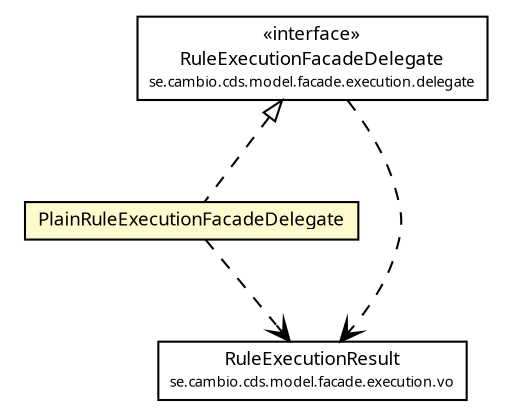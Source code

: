#!/usr/local/bin/dot
#
# Class diagram 
# Generated by UMLGraph version R5_6 (http://www.umlgraph.org/)
#

digraph G {
	edge [fontname="Trebuchet MS",fontsize=10,labelfontname="Trebuchet MS",labelfontsize=10];
	node [fontname="Trebuchet MS",fontsize=10,shape=plaintext];
	nodesep=0.25;
	ranksep=0.5;
	// se.cambio.cds.model.facade.execution.delegate.RuleExecutionFacadeDelegate
	c274461 [label=<<table title="se.cambio.cds.model.facade.execution.delegate.RuleExecutionFacadeDelegate" border="0" cellborder="1" cellspacing="0" cellpadding="2" port="p" href="../delegate/RuleExecutionFacadeDelegate.html">
		<tr><td><table border="0" cellspacing="0" cellpadding="1">
<tr><td align="center" balign="center"> &#171;interface&#187; </td></tr>
<tr><td align="center" balign="center"><font face="Trebuchet MS"> RuleExecutionFacadeDelegate </font></td></tr>
<tr><td align="center" balign="center"><font face="Trebuchet MS" point-size="7.0"> se.cambio.cds.model.facade.execution.delegate </font></td></tr>
		</table></td></tr>
		</table>>, URL="../delegate/RuleExecutionFacadeDelegate.html", fontname="Trebuchet MS", fontcolor="black", fontsize=9.0];
	// se.cambio.cds.model.facade.execution.plain.PlainRuleExecutionFacadeDelegate
	c274463 [label=<<table title="se.cambio.cds.model.facade.execution.plain.PlainRuleExecutionFacadeDelegate" border="0" cellborder="1" cellspacing="0" cellpadding="2" port="p" bgcolor="lemonChiffon" href="./PlainRuleExecutionFacadeDelegate.html">
		<tr><td><table border="0" cellspacing="0" cellpadding="1">
<tr><td align="center" balign="center"><font face="Trebuchet MS"> PlainRuleExecutionFacadeDelegate </font></td></tr>
		</table></td></tr>
		</table>>, URL="./PlainRuleExecutionFacadeDelegate.html", fontname="Trebuchet MS", fontcolor="black", fontsize=9.0];
	// se.cambio.cds.model.facade.execution.vo.RuleExecutionResult
	c274466 [label=<<table title="se.cambio.cds.model.facade.execution.vo.RuleExecutionResult" border="0" cellborder="1" cellspacing="0" cellpadding="2" port="p" href="../vo/RuleExecutionResult.html">
		<tr><td><table border="0" cellspacing="0" cellpadding="1">
<tr><td align="center" balign="center"><font face="Trebuchet MS"> RuleExecutionResult </font></td></tr>
<tr><td align="center" balign="center"><font face="Trebuchet MS" point-size="7.0"> se.cambio.cds.model.facade.execution.vo </font></td></tr>
		</table></td></tr>
		</table>>, URL="../vo/RuleExecutionResult.html", fontname="Trebuchet MS", fontcolor="black", fontsize=9.0];
	//se.cambio.cds.model.facade.execution.plain.PlainRuleExecutionFacadeDelegate implements se.cambio.cds.model.facade.execution.delegate.RuleExecutionFacadeDelegate
	c274461:p -> c274463:p [dir=back,arrowtail=empty,style=dashed];
	// se.cambio.cds.model.facade.execution.delegate.RuleExecutionFacadeDelegate DEPEND se.cambio.cds.model.facade.execution.vo.RuleExecutionResult
	c274461:p -> c274466:p [taillabel="", label="", headlabel="", fontname="Trebuchet MS", fontcolor="black", fontsize=10.0, color="black", arrowhead=open, style=dashed];
	// se.cambio.cds.model.facade.execution.plain.PlainRuleExecutionFacadeDelegate DEPEND se.cambio.cds.model.facade.execution.vo.RuleExecutionResult
	c274463:p -> c274466:p [taillabel="", label="", headlabel="", fontname="Trebuchet MS", fontcolor="black", fontsize=10.0, color="black", arrowhead=open, style=dashed];
}

